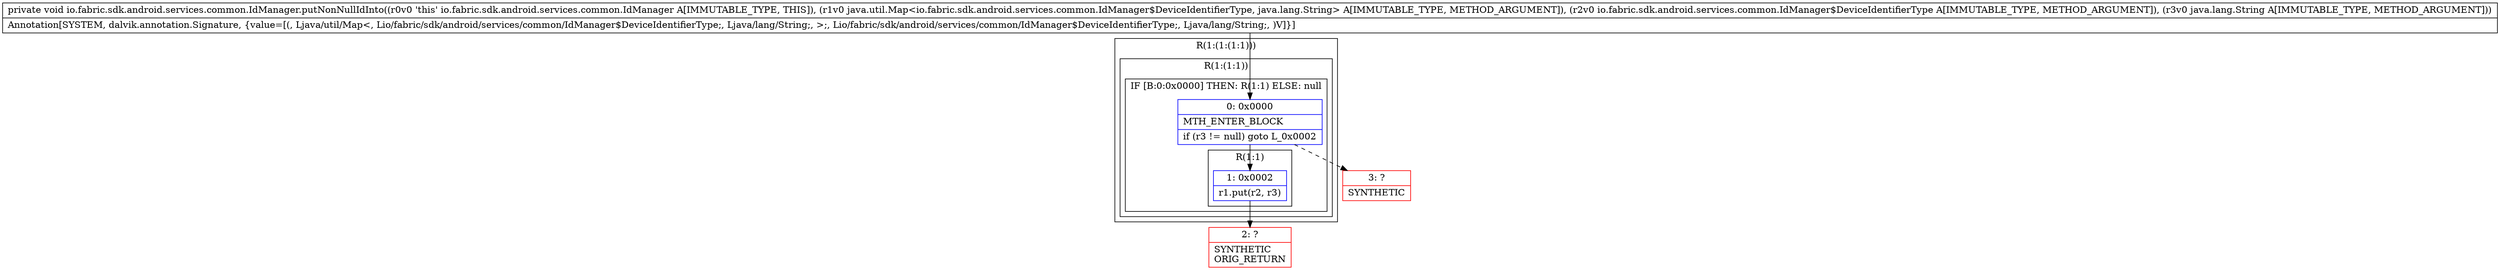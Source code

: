 digraph "CFG forio.fabric.sdk.android.services.common.IdManager.putNonNullIdInto(Ljava\/util\/Map;Lio\/fabric\/sdk\/android\/services\/common\/IdManager$DeviceIdentifierType;Ljava\/lang\/String;)V" {
subgraph cluster_Region_516105635 {
label = "R(1:(1:(1:1)))";
node [shape=record,color=blue];
subgraph cluster_Region_1750713803 {
label = "R(1:(1:1))";
node [shape=record,color=blue];
subgraph cluster_IfRegion_1143817063 {
label = "IF [B:0:0x0000] THEN: R(1:1) ELSE: null";
node [shape=record,color=blue];
Node_0 [shape=record,label="{0\:\ 0x0000|MTH_ENTER_BLOCK\l|if (r3 != null) goto L_0x0002\l}"];
subgraph cluster_Region_198318158 {
label = "R(1:1)";
node [shape=record,color=blue];
Node_1 [shape=record,label="{1\:\ 0x0002|r1.put(r2, r3)\l}"];
}
}
}
}
Node_2 [shape=record,color=red,label="{2\:\ ?|SYNTHETIC\lORIG_RETURN\l}"];
Node_3 [shape=record,color=red,label="{3\:\ ?|SYNTHETIC\l}"];
MethodNode[shape=record,label="{private void io.fabric.sdk.android.services.common.IdManager.putNonNullIdInto((r0v0 'this' io.fabric.sdk.android.services.common.IdManager A[IMMUTABLE_TYPE, THIS]), (r1v0 java.util.Map\<io.fabric.sdk.android.services.common.IdManager$DeviceIdentifierType, java.lang.String\> A[IMMUTABLE_TYPE, METHOD_ARGUMENT]), (r2v0 io.fabric.sdk.android.services.common.IdManager$DeviceIdentifierType A[IMMUTABLE_TYPE, METHOD_ARGUMENT]), (r3v0 java.lang.String A[IMMUTABLE_TYPE, METHOD_ARGUMENT]))  | Annotation[SYSTEM, dalvik.annotation.Signature, \{value=[(, Ljava\/util\/Map\<, Lio\/fabric\/sdk\/android\/services\/common\/IdManager$DeviceIdentifierType;, Ljava\/lang\/String;, \>;, Lio\/fabric\/sdk\/android\/services\/common\/IdManager$DeviceIdentifierType;, Ljava\/lang\/String;, )V]\}]\l}"];
MethodNode -> Node_0;
Node_0 -> Node_1;
Node_0 -> Node_3[style=dashed];
Node_1 -> Node_2;
}

